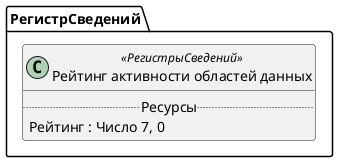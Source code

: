 ﻿@startuml РейтингАктивностиОбластейДанных
'!include templates.wsd
'..\include templates.wsd
class РегистрСведений.РейтингАктивностиОбластейДанных as "Рейтинг активности областей данных" <<РегистрыСведений>>
{
..Ресурсы..
Рейтинг : Число 7, 0
}
@enduml
